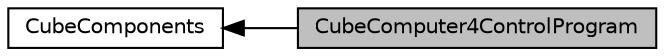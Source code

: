 digraph "CubeComputer4ControlProgram"
{
  edge [fontname="Helvetica",fontsize="10",labelfontname="Helvetica",labelfontsize="10"];
  node [fontname="Helvetica",fontsize="10",shape=box];
  rankdir=LR;
  Node2 [label="CubeComponents",height=0.2,width=0.4,color="black", fillcolor="white", style="filled",URL="$group__CubeComponents.html",tooltip=" "];
  Node1 [label="CubeComputer4ControlProgram",height=0.2,width=0.4,color="black", fillcolor="grey75", style="filled", fontcolor="black",tooltip="CubeACP Interface API."];
  Node2->Node1 [shape=plaintext, dir="back", style="solid"];
}

